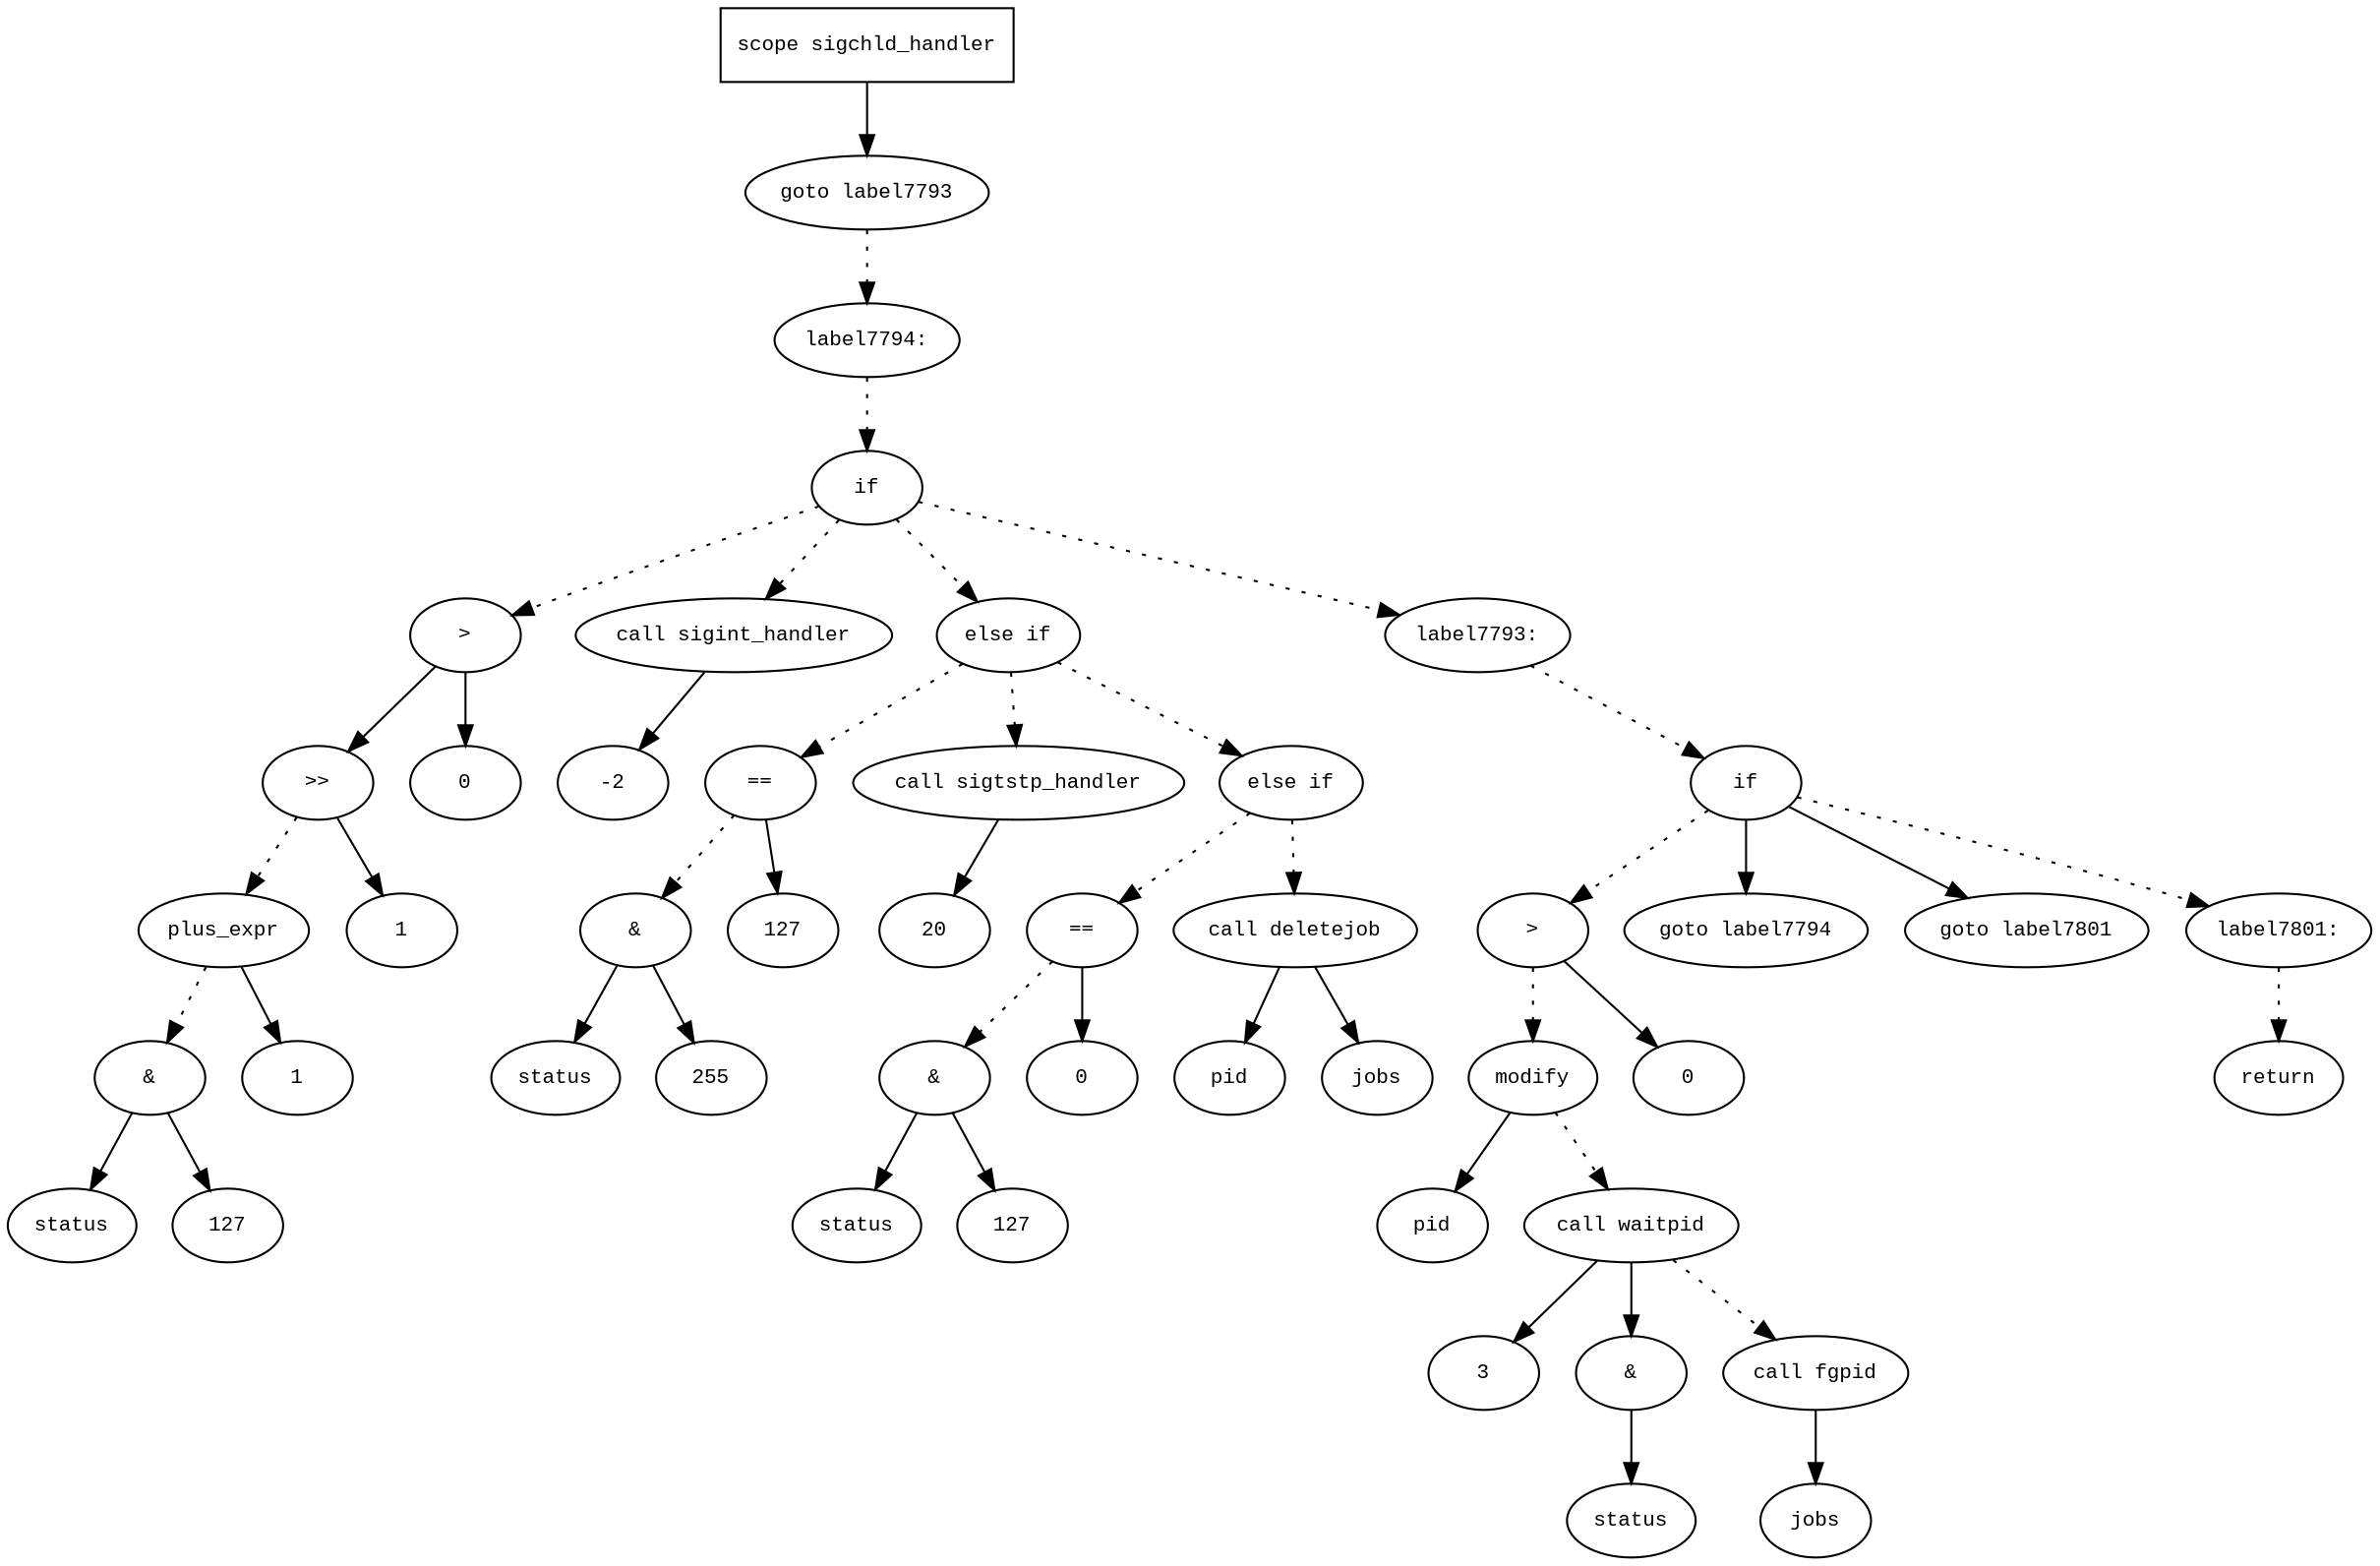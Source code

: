 digraph AST {
  graph [fontname="Times New Roman",fontsize=10];
  node  [fontname="Courier New",fontsize=10];
  edge  [fontname="Times New Roman",fontsize=10];

  node1 [label="scope sigchld_handler",shape=box];
  node2 [label="goto label7793",shape=ellipse];
  node1 -> node2;
  node3 [label="label7794:",shape=ellipse];
  node2 -> node3 [style=dotted];
  node4 [label="if",shape=ellipse];
  node3 -> node4 [style=dotted];
  node5 [label=">",shape=ellipse];
  node6 [label=">>",shape=ellipse];
  node7 [label="plus_expr",shape=ellipse];
  node8 [label="&",shape=ellipse];
  node9 [label="status",shape=ellipse];
  node8 -> node9;
  node10 [label="127",shape=ellipse];
  node8 -> node10;
  node7 -> node8 [style=dotted];
  node11 [label="1",shape=ellipse];
  node7 -> node11;
  node6 -> node7 [style=dotted];
  node12 [label="1",shape=ellipse];
  node6 -> node12;
  node5 -> node6;
  node13 [label="0",shape=ellipse];
  node5 -> node13;
  node4 -> node5 [style=dotted];
  node14 [label="call sigint_handler",shape=ellipse];
  node15 [label="-2",shape=ellipse];
  node14 -> node15;
  node4 -> node14 [style=dotted];
  node16 [label="else if",shape=ellipse];
  node4 -> node16 [style=dotted];
  node17 [label="==",shape=ellipse];
  node18 [label="&",shape=ellipse];
  node19 [label="status",shape=ellipse];
  node18 -> node19;
  node20 [label="255",shape=ellipse];
  node18 -> node20;
  node17 -> node18 [style=dotted];
  node21 [label="127",shape=ellipse];
  node17 -> node21;
  node16 -> node17 [style=dotted];
  node22 [label="call sigtstp_handler",shape=ellipse];
  node23 [label="20",shape=ellipse];
  node22 -> node23;
  node16 -> node22 [style=dotted];
  node24 [label="else if",shape=ellipse];
  node16 -> node24 [style=dotted];
  node25 [label="==",shape=ellipse];
  node26 [label="&",shape=ellipse];
  node27 [label="status",shape=ellipse];
  node26 -> node27;
  node28 [label="127",shape=ellipse];
  node26 -> node28;
  node25 -> node26 [style=dotted];
  node29 [label="0",shape=ellipse];
  node25 -> node29;
  node24 -> node25 [style=dotted];
  node30 [label="call deletejob",shape=ellipse];
  node31 [label="pid",shape=ellipse];
  node30 -> node31;
  node32 [label="jobs",shape=ellipse];
  node30 -> node32;
  node24 -> node30 [style=dotted];
  node33 [label="label7793:",shape=ellipse];
  node4 -> node33 [style=dotted];
  node34 [label="if",shape=ellipse];
  node33 -> node34 [style=dotted];
  node35 [label=">",shape=ellipse];
  node36 [label="modify",shape=ellipse];
  node37 [label="pid",shape=ellipse];
  node36 -> node37;
  node38 [label="call waitpid",shape=ellipse];
  node39 [label="3",shape=ellipse];
  node38 -> node39;
  node40 [label="&",shape=ellipse];
  node38 -> node40;
  node41 [label="status",shape=ellipse];
  node40 -> node41;
  node42 [label="call fgpid",shape=ellipse];
  node43 [label="jobs",shape=ellipse];
  node42 -> node43;
  node38 -> node42 [style=dotted];
  node36 -> node38 [style=dotted];
  node35 -> node36 [style=dotted];
  node44 [label="0",shape=ellipse];
  node35 -> node44;
  node34 -> node35 [style=dotted];
  node45 [label="goto label7794",shape=ellipse];
  node34 -> node45;
  node46 [label="goto label7801",shape=ellipse];
  node34 -> node46;
  node47 [label="label7801:",shape=ellipse];
  node34 -> node47 [style=dotted];
  node48 [label="return",shape=ellipse];
  node47 -> node48 [style=dotted];
} 
